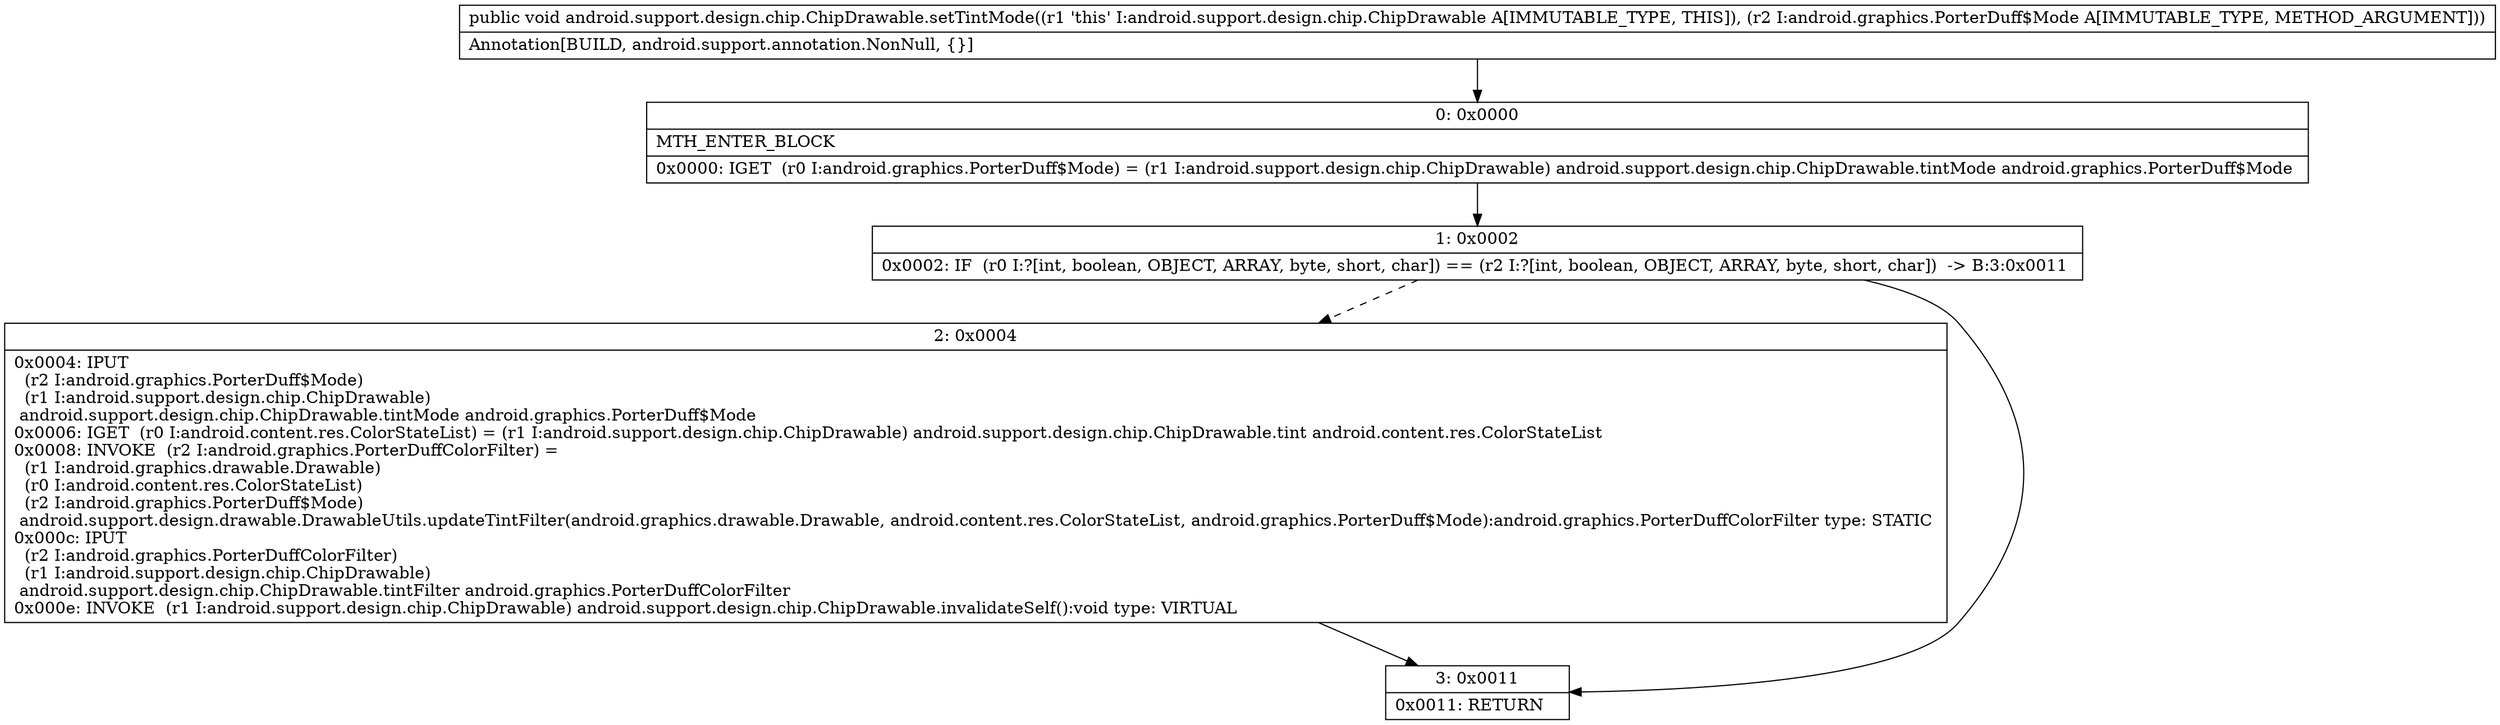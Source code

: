 digraph "CFG forandroid.support.design.chip.ChipDrawable.setTintMode(Landroid\/graphics\/PorterDuff$Mode;)V" {
Node_0 [shape=record,label="{0\:\ 0x0000|MTH_ENTER_BLOCK\l|0x0000: IGET  (r0 I:android.graphics.PorterDuff$Mode) = (r1 I:android.support.design.chip.ChipDrawable) android.support.design.chip.ChipDrawable.tintMode android.graphics.PorterDuff$Mode \l}"];
Node_1 [shape=record,label="{1\:\ 0x0002|0x0002: IF  (r0 I:?[int, boolean, OBJECT, ARRAY, byte, short, char]) == (r2 I:?[int, boolean, OBJECT, ARRAY, byte, short, char])  \-\> B:3:0x0011 \l}"];
Node_2 [shape=record,label="{2\:\ 0x0004|0x0004: IPUT  \l  (r2 I:android.graphics.PorterDuff$Mode)\l  (r1 I:android.support.design.chip.ChipDrawable)\l android.support.design.chip.ChipDrawable.tintMode android.graphics.PorterDuff$Mode \l0x0006: IGET  (r0 I:android.content.res.ColorStateList) = (r1 I:android.support.design.chip.ChipDrawable) android.support.design.chip.ChipDrawable.tint android.content.res.ColorStateList \l0x0008: INVOKE  (r2 I:android.graphics.PorterDuffColorFilter) = \l  (r1 I:android.graphics.drawable.Drawable)\l  (r0 I:android.content.res.ColorStateList)\l  (r2 I:android.graphics.PorterDuff$Mode)\l android.support.design.drawable.DrawableUtils.updateTintFilter(android.graphics.drawable.Drawable, android.content.res.ColorStateList, android.graphics.PorterDuff$Mode):android.graphics.PorterDuffColorFilter type: STATIC \l0x000c: IPUT  \l  (r2 I:android.graphics.PorterDuffColorFilter)\l  (r1 I:android.support.design.chip.ChipDrawable)\l android.support.design.chip.ChipDrawable.tintFilter android.graphics.PorterDuffColorFilter \l0x000e: INVOKE  (r1 I:android.support.design.chip.ChipDrawable) android.support.design.chip.ChipDrawable.invalidateSelf():void type: VIRTUAL \l}"];
Node_3 [shape=record,label="{3\:\ 0x0011|0x0011: RETURN   \l}"];
MethodNode[shape=record,label="{public void android.support.design.chip.ChipDrawable.setTintMode((r1 'this' I:android.support.design.chip.ChipDrawable A[IMMUTABLE_TYPE, THIS]), (r2 I:android.graphics.PorterDuff$Mode A[IMMUTABLE_TYPE, METHOD_ARGUMENT]))  | Annotation[BUILD, android.support.annotation.NonNull, \{\}]\l}"];
MethodNode -> Node_0;
Node_0 -> Node_1;
Node_1 -> Node_2[style=dashed];
Node_1 -> Node_3;
Node_2 -> Node_3;
}

